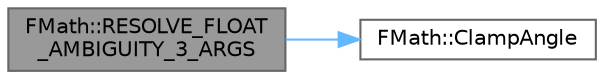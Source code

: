 digraph "FMath::RESOLVE_FLOAT_AMBIGUITY_3_ARGS"
{
 // INTERACTIVE_SVG=YES
 // LATEX_PDF_SIZE
  bgcolor="transparent";
  edge [fontname=Helvetica,fontsize=10,labelfontname=Helvetica,labelfontsize=10];
  node [fontname=Helvetica,fontsize=10,shape=box,height=0.2,width=0.4];
  rankdir="LR";
  Node1 [id="Node000001",label="FMath::RESOLVE_FLOAT\l_AMBIGUITY_3_ARGS",height=0.2,width=0.4,color="gray40", fillcolor="grey60", style="filled", fontcolor="black",tooltip=" "];
  Node1 -> Node2 [id="edge1_Node000001_Node000002",color="steelblue1",style="solid",tooltip=" "];
  Node2 [id="Node000002",label="FMath::ClampAngle",height=0.2,width=0.4,color="grey40", fillcolor="white", style="filled",URL="$dc/d20/structFMath.html#a6defea8688d5ec40a24999f9b686c89c",tooltip="Clamps an arbitrary angle to be between the given angles."];
}
